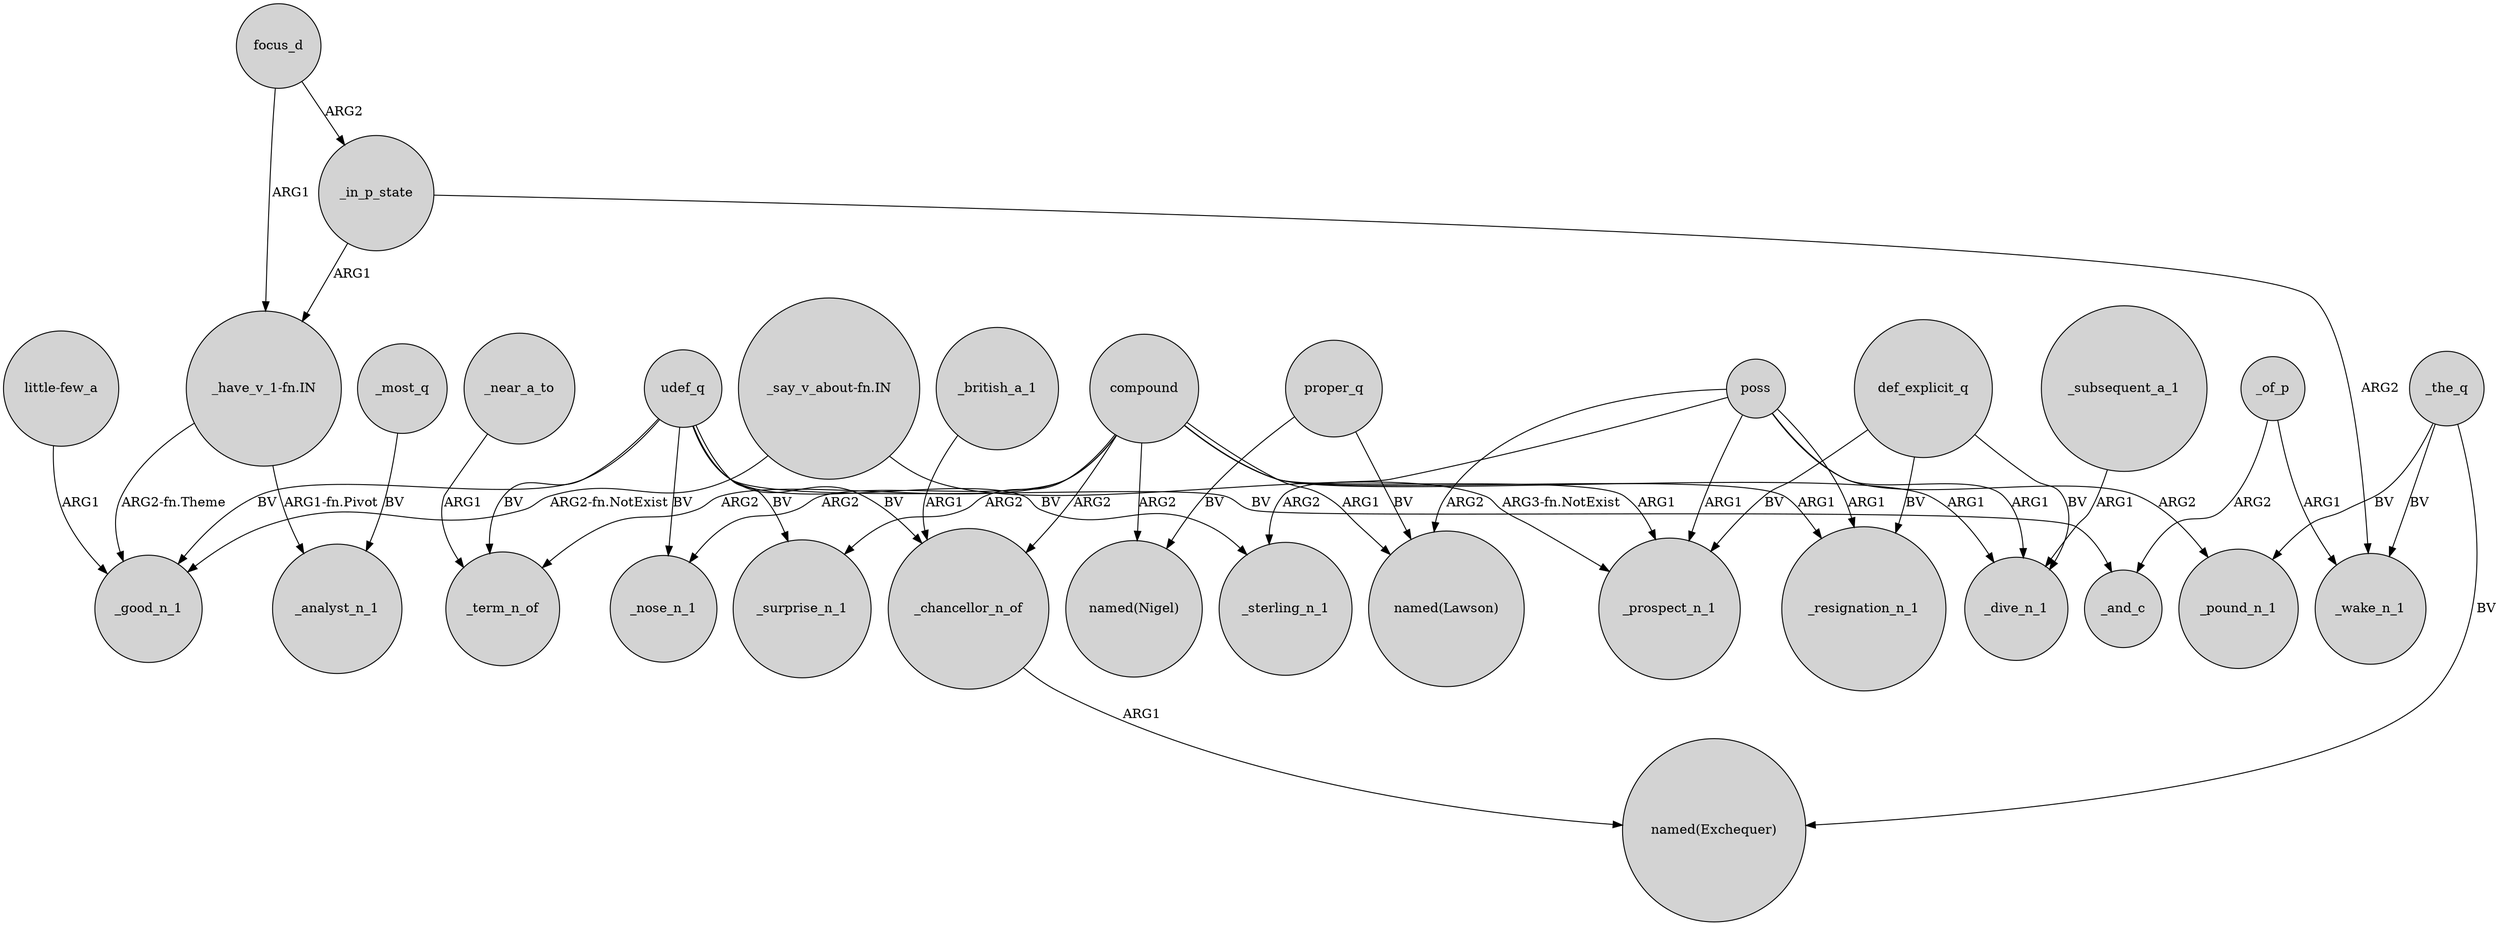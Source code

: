 digraph {
	node [shape=circle style=filled]
	focus_d -> "_have_v_1-fn.IN" [label=ARG1]
	compound -> "named(Nigel)" [label=ARG2]
	_the_q -> _wake_n_1 [label=BV]
	def_explicit_q -> _resignation_n_1 [label=BV]
	_most_q -> _analyst_n_1 [label=BV]
	def_explicit_q -> _prospect_n_1 [label=BV]
	_in_p_state -> _wake_n_1 [label=ARG2]
	poss -> "named(Lawson)" [label=ARG2]
	compound -> _dive_n_1 [label=ARG1]
	compound -> _resignation_n_1 [label=ARG1]
	compound -> _term_n_of [label=ARG2]
	_the_q -> _pound_n_1 [label=BV]
	compound -> _nose_n_1 [label=ARG2]
	focus_d -> _in_p_state [label=ARG2]
	_in_p_state -> "_have_v_1-fn.IN" [label=ARG1]
	def_explicit_q -> _dive_n_1 [label=BV]
	_of_p -> _and_c [label=ARG2]
	"_have_v_1-fn.IN" -> _good_n_1 [label="ARG2-fn.Theme"]
	poss -> _pound_n_1 [label=ARG2]
	_subsequent_a_1 -> _dive_n_1 [label=ARG1]
	"little-few_a" -> _good_n_1 [label=ARG1]
	_british_a_1 -> _chancellor_n_of [label=ARG1]
	udef_q -> _surprise_n_1 [label=BV]
	_chancellor_n_of -> "named(Exchequer)" [label=ARG1]
	poss -> _sterling_n_1 [label=ARG2]
	"_say_v_about-fn.IN" -> _good_n_1 [label="ARG2-fn.NotExist"]
	"_have_v_1-fn.IN" -> _analyst_n_1 [label="ARG1-fn.Pivot"]
	_of_p -> _wake_n_1 [label=ARG1]
	compound -> _surprise_n_1 [label=ARG2]
	udef_q -> _sterling_n_1 [label=BV]
	udef_q -> _chancellor_n_of [label=BV]
	udef_q -> _nose_n_1 [label=BV]
	compound -> "named(Lawson)" [label=ARG1]
	proper_q -> "named(Lawson)" [label=BV]
	udef_q -> _term_n_of [label=BV]
	compound -> _chancellor_n_of [label=ARG2]
	"_say_v_about-fn.IN" -> _prospect_n_1 [label="ARG3-fn.NotExist"]
	_near_a_to -> _term_n_of [label=ARG1]
	udef_q -> _good_n_1 [label=BV]
	poss -> _prospect_n_1 [label=ARG1]
	udef_q -> _and_c [label=BV]
	poss -> _resignation_n_1 [label=ARG1]
	proper_q -> "named(Nigel)" [label=BV]
	poss -> _dive_n_1 [label=ARG1]
	compound -> _prospect_n_1 [label=ARG1]
	_the_q -> "named(Exchequer)" [label=BV]
}
